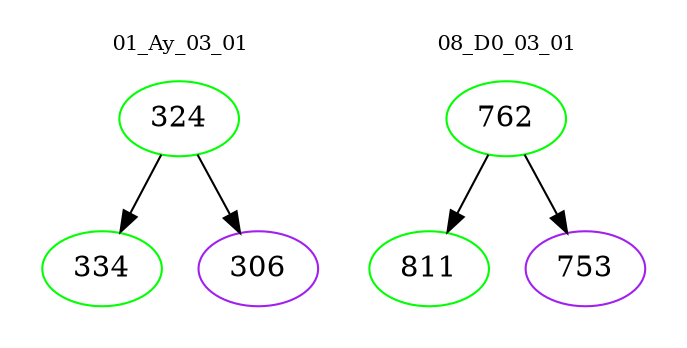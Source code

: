 digraph{
subgraph cluster_0 {
color = white
label = "01_Ay_03_01";
fontsize=10;
T0_324 [label="324", color="green"]
T0_324 -> T0_334 [color="black"]
T0_334 [label="334", color="green"]
T0_324 -> T0_306 [color="black"]
T0_306 [label="306", color="purple"]
}
subgraph cluster_1 {
color = white
label = "08_D0_03_01";
fontsize=10;
T1_762 [label="762", color="green"]
T1_762 -> T1_811 [color="black"]
T1_811 [label="811", color="green"]
T1_762 -> T1_753 [color="black"]
T1_753 [label="753", color="purple"]
}
}
